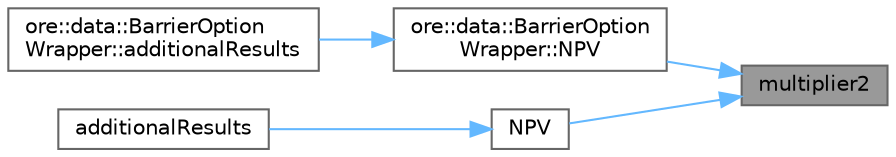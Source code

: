 digraph "multiplier2"
{
 // INTERACTIVE_SVG=YES
 // LATEX_PDF_SIZE
  bgcolor="transparent";
  edge [fontname=Helvetica,fontsize=10,labelfontname=Helvetica,labelfontsize=10];
  node [fontname=Helvetica,fontsize=10,shape=box,height=0.2,width=0.4];
  rankdir="RL";
  Node1 [label="multiplier2",height=0.2,width=0.4,color="gray40", fillcolor="grey60", style="filled", fontcolor="black",tooltip=" "];
  Node1 -> Node2 [dir="back",color="steelblue1",style="solid"];
  Node2 [label="ore::data::BarrierOption\lWrapper::NPV",height=0.2,width=0.4,color="grey40", fillcolor="white", style="filled",URL="$classore_1_1data_1_1_barrier_option_wrapper.html#a11b99e22b9e192c940be8cda78c87f53",tooltip="Return the NPV of this instrument."];
  Node2 -> Node3 [dir="back",color="steelblue1",style="solid"];
  Node3 [label="ore::data::BarrierOption\lWrapper::additionalResults",height=0.2,width=0.4,color="grey40", fillcolor="white", style="filled",URL="$classore_1_1data_1_1_barrier_option_wrapper.html#a4a85982f3000c391b5e8d3813f2f5f52",tooltip="Return the additional results of this instrument."];
  Node1 -> Node4 [dir="back",color="steelblue1",style="solid"];
  Node4 [label="NPV",height=0.2,width=0.4,color="grey40", fillcolor="white", style="filled",URL="$classore_1_1data_1_1_option_wrapper.html#a11b99e22b9e192c940be8cda78c87f53",tooltip="Return the NPV of this instrument."];
  Node4 -> Node5 [dir="back",color="steelblue1",style="solid"];
  Node5 [label="additionalResults",height=0.2,width=0.4,color="grey40", fillcolor="white", style="filled",URL="$classore_1_1data_1_1_option_wrapper.html#a4a85982f3000c391b5e8d3813f2f5f52",tooltip="Return the additional results of this instrument."];
}

